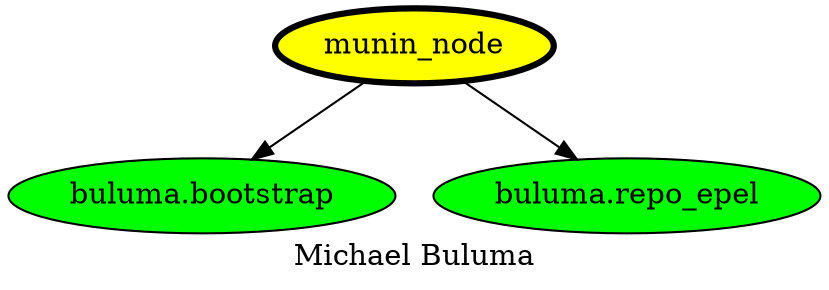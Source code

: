 digraph PhiloDilemma {
  label = "Michael Buluma" ;
  overlap=false
  {
    "munin_node" [fillcolor=yellow style=filled penwidth=3]
    "buluma.bootstrap" [fillcolor=green style=filled]
    "buluma.repo_epel" [fillcolor=green style=filled]
  }
  "munin_node" -> "buluma.bootstrap"
  "munin_node" -> "buluma.repo_epel"
}
